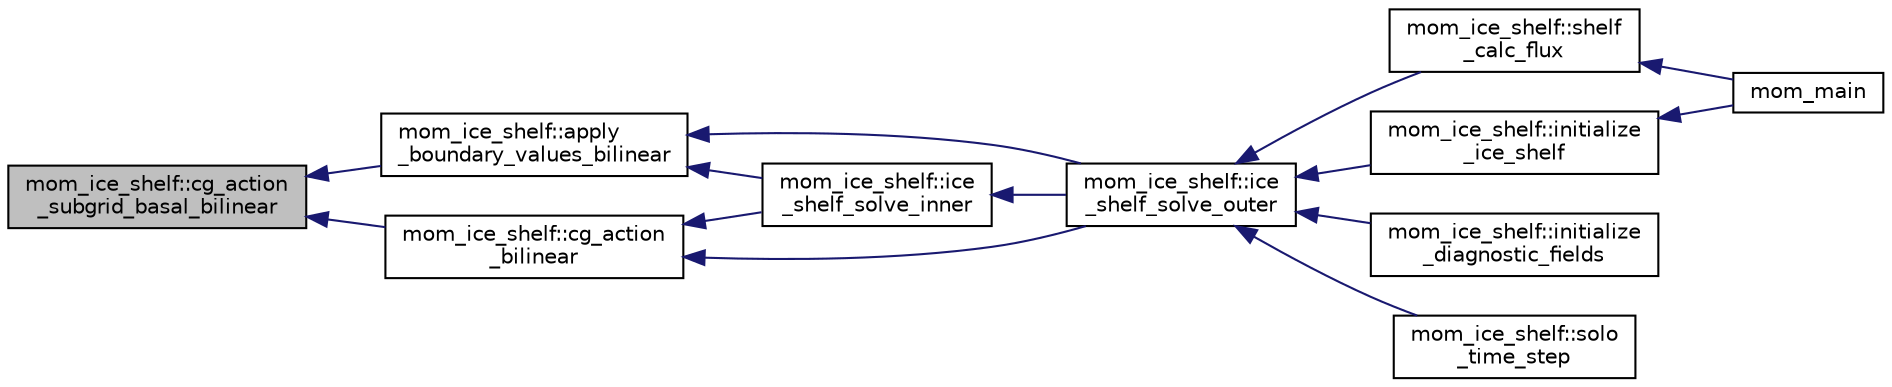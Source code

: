 digraph "mom_ice_shelf::cg_action_subgrid_basal_bilinear"
{
 // INTERACTIVE_SVG=YES
  edge [fontname="Helvetica",fontsize="10",labelfontname="Helvetica",labelfontsize="10"];
  node [fontname="Helvetica",fontsize="10",shape=record];
  rankdir="LR";
  Node88 [label="mom_ice_shelf::cg_action\l_subgrid_basal_bilinear",height=0.2,width=0.4,color="black", fillcolor="grey75", style="filled", fontcolor="black"];
  Node88 -> Node89 [dir="back",color="midnightblue",fontsize="10",style="solid",fontname="Helvetica"];
  Node89 [label="mom_ice_shelf::apply\l_boundary_values_bilinear",height=0.2,width=0.4,color="black", fillcolor="white", style="filled",URL="$namespacemom__ice__shelf.html#a5d534895698ad80a68be9a1b992c4d0b"];
  Node89 -> Node90 [dir="back",color="midnightblue",fontsize="10",style="solid",fontname="Helvetica"];
  Node90 [label="mom_ice_shelf::ice\l_shelf_solve_inner",height=0.2,width=0.4,color="black", fillcolor="white", style="filled",URL="$namespacemom__ice__shelf.html#a95d21b019a635ad3a8ef060d765362e1"];
  Node90 -> Node91 [dir="back",color="midnightblue",fontsize="10",style="solid",fontname="Helvetica"];
  Node91 [label="mom_ice_shelf::ice\l_shelf_solve_outer",height=0.2,width=0.4,color="black", fillcolor="white", style="filled",URL="$namespacemom__ice__shelf.html#a5d64b696412c0bfd8ded2e2eacaa917c"];
  Node91 -> Node92 [dir="back",color="midnightblue",fontsize="10",style="solid",fontname="Helvetica"];
  Node92 [label="mom_ice_shelf::shelf\l_calc_flux",height=0.2,width=0.4,color="black", fillcolor="white", style="filled",URL="$namespacemom__ice__shelf.html#a3b0e0cc9f36c5197236cc05867b780df",tooltip="Calculates fluxes between the ocean and ice-shelf using the three-equations formulation (optional to ..."];
  Node92 -> Node93 [dir="back",color="midnightblue",fontsize="10",style="solid",fontname="Helvetica"];
  Node93 [label="mom_main",height=0.2,width=0.4,color="black", fillcolor="white", style="filled",URL="$MOM__driver_8F90.html#a08fffeb2d8e8acbf9ed4609be6d258c6"];
  Node91 -> Node94 [dir="back",color="midnightblue",fontsize="10",style="solid",fontname="Helvetica"];
  Node94 [label="mom_ice_shelf::initialize\l_ice_shelf",height=0.2,width=0.4,color="black", fillcolor="white", style="filled",URL="$namespacemom__ice__shelf.html#ae315e8464ef8a20062e3bccb61886755",tooltip="Initializes shelf model data, parameters and diagnostics. "];
  Node94 -> Node93 [dir="back",color="midnightblue",fontsize="10",style="solid",fontname="Helvetica"];
  Node91 -> Node95 [dir="back",color="midnightblue",fontsize="10",style="solid",fontname="Helvetica"];
  Node95 [label="mom_ice_shelf::initialize\l_diagnostic_fields",height=0.2,width=0.4,color="black", fillcolor="white", style="filled",URL="$namespacemom__ice__shelf.html#ae7611e3515ecf0eae0c5d6d17330fd6f"];
  Node91 -> Node96 [dir="back",color="midnightblue",fontsize="10",style="solid",fontname="Helvetica"];
  Node96 [label="mom_ice_shelf::solo\l_time_step",height=0.2,width=0.4,color="black", fillcolor="white", style="filled",URL="$namespacemom__ice__shelf.html#ac084bdc5be4e708e3263488e9574a3c9"];
  Node89 -> Node91 [dir="back",color="midnightblue",fontsize="10",style="solid",fontname="Helvetica"];
  Node88 -> Node97 [dir="back",color="midnightblue",fontsize="10",style="solid",fontname="Helvetica"];
  Node97 [label="mom_ice_shelf::cg_action\l_bilinear",height=0.2,width=0.4,color="black", fillcolor="white", style="filled",URL="$namespacemom__ice__shelf.html#a08bef308dd58f20b81330c5706f71e1f"];
  Node97 -> Node90 [dir="back",color="midnightblue",fontsize="10",style="solid",fontname="Helvetica"];
  Node97 -> Node91 [dir="back",color="midnightblue",fontsize="10",style="solid",fontname="Helvetica"];
}
